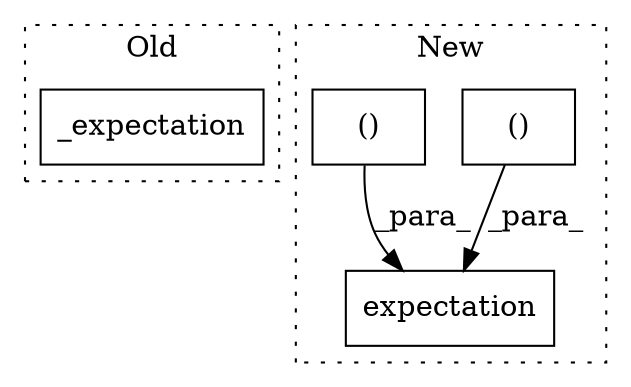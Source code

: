 digraph G {
subgraph cluster0 {
1 [label="_expectation" a="32" s="19776,19808" l="13,1" shape="box"];
label = "Old";
style="dotted";
}
subgraph cluster1 {
2 [label="()" a="106" s="28206" l="20" shape="box"];
3 [label="expectation" a="32" s="28148,28226" l="12,2" shape="box"];
4 [label="()" a="106" s="28173" l="20" shape="box"];
label = "New";
style="dotted";
}
2 -> 3 [label="_para_"];
4 -> 3 [label="_para_"];
}